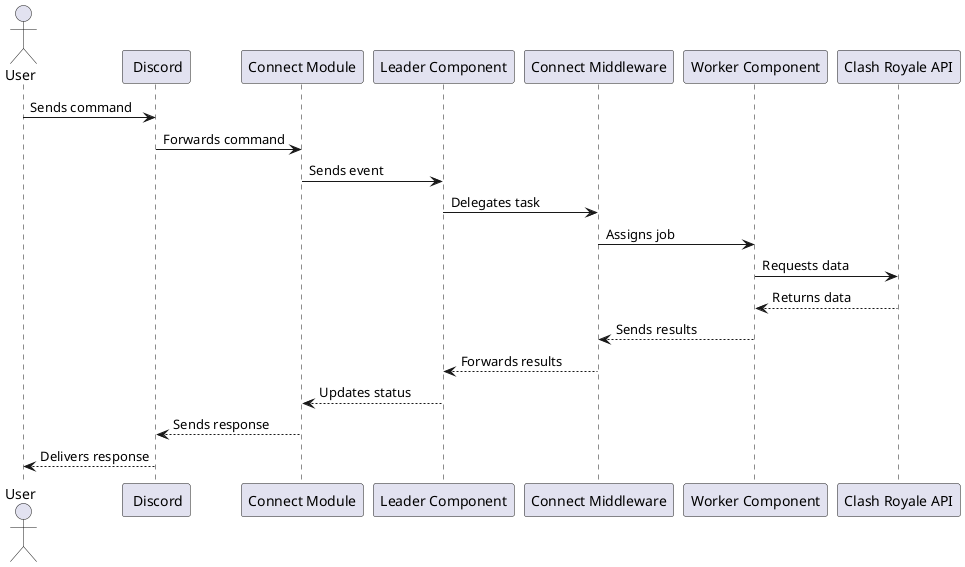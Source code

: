 @startuml
' Define participants
actor User
participant "<&mobile> Discord" as Discord
participant "Connect Module" as Connect
participant "Leader Component" as Leader
participant "Connect Middleware" as Middleware
participant "Worker Component" as Worker
participant "Clash Royale API" as API

' Define interactions
User -> Discord : Sends command
Discord -> Connect : Forwards command
Connect -> Leader : Sends event
Leader -> Middleware : Delegates task
Middleware -> Worker : Assigns job
Worker -> API : Requests data
API --> Worker : Returns data
Worker --> Middleware : Sends results
Middleware --> Leader : Forwards results
Leader --> Connect : Updates status
Connect --> Discord : Sends response
Discord --> User : Delivers response
@enduml